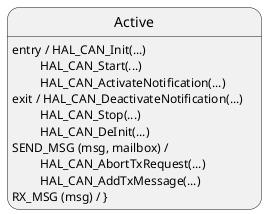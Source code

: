 {
  "sha1": "qjkmi2y0ryb85o1skxdcbu2k73vdu4q",
  "insertion": {
    "when": "2024-06-04T17:28:42.502Z",
    "url": "http://forum.plantuml.net/8264/formatting-state-actions-sometimes-doesnt-work",
    "user": "plantuml@gmail.com"
  }
}
@startuml
state Active {
Active: entry / HAL_CAN_Init(...) \n\t HAL_CAN_Start(...) \n\t HAL_CAN_ActivateNotification(...)
Active: exit / HAL_CAN_DeactivateNotification(...) \n\t HAL_CAN_Stop(...) \n\t HAL_CAN_DeInit(...)
Active: SEND_MSG (msg, mailbox) / \
\n\t HAL_CAN_AbortTxRequest(...) \
\n\t HAL_CAN_AddTxMessage(...)
Active: RX_MSG (msg) / \
}
@enduml
